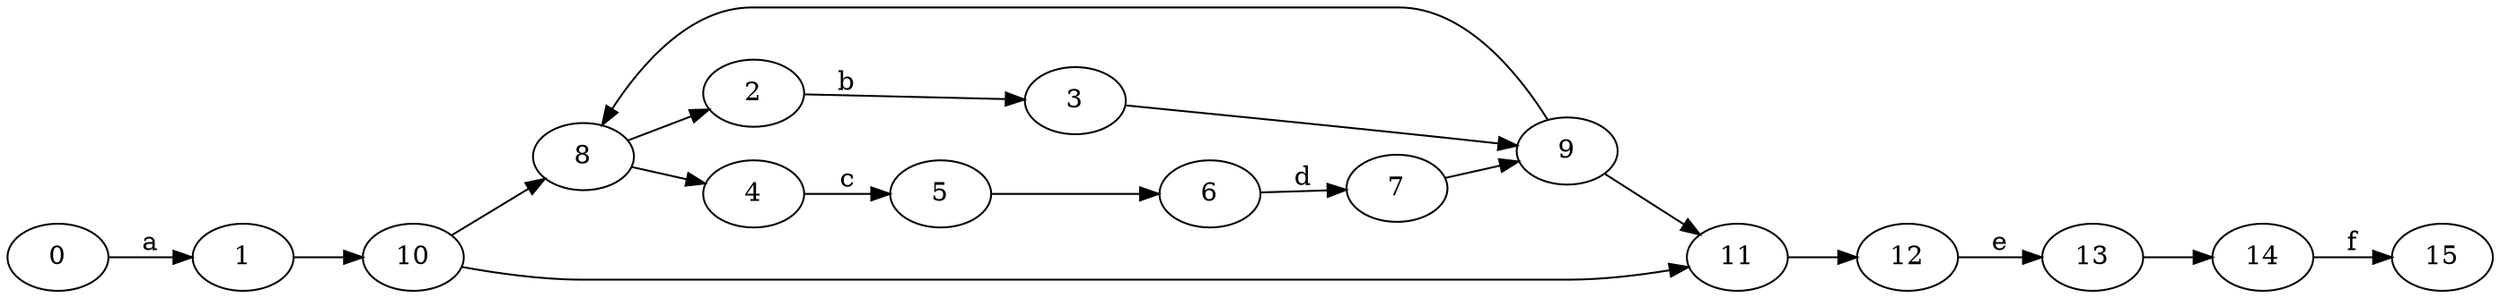 digraph G {
rankdir="LR"
0 -> 1 [label="a"]
1 -> 10
2 -> 3 [label="b"]
3 -> 9
4 -> 5 [label="c"]
5 -> 6
6 -> 7 [label="d"]
7 -> 9
8 -> 2
8 -> 4
9 -> 11
9 -> 8
10 -> 11
10 -> 8
11 -> 12
12 -> 13 [label="e"]
13 -> 14
14 -> 15 [label="f"]
}
